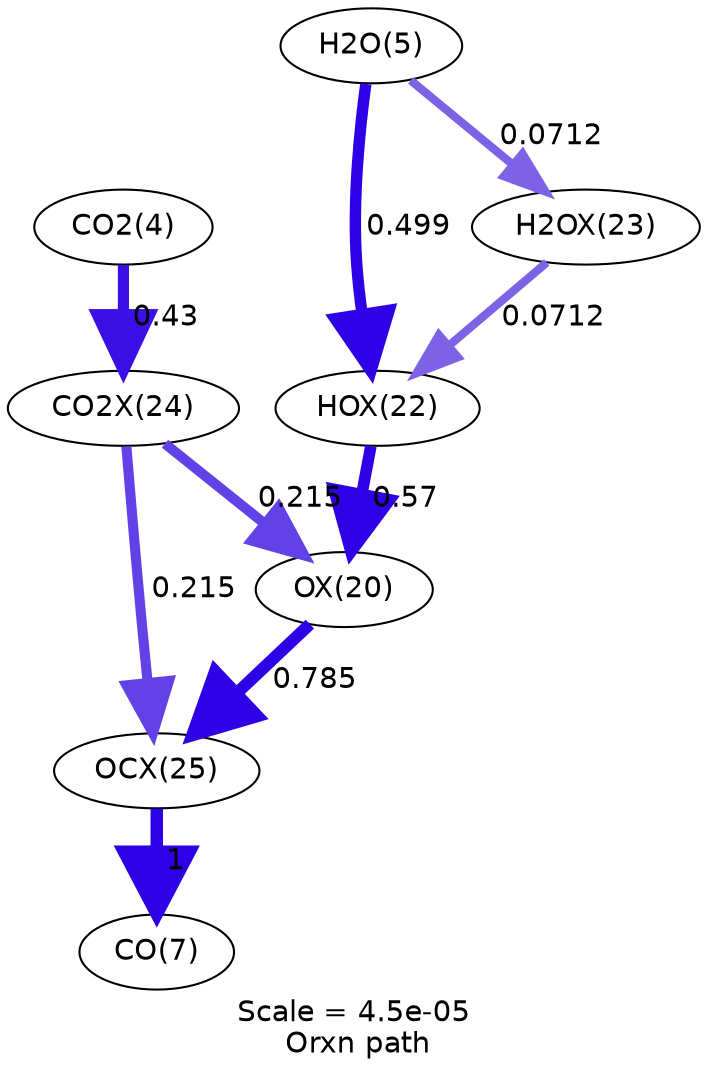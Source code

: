 digraph reaction_paths {
center=1;
s31 -> s29[fontname="Helvetica", penwidth=5.58, arrowsize=2.79, color="0.7, 1.07, 0.9"
, label=" 0.57"];
s29 -> s34[fontname="Helvetica", penwidth=5.82, arrowsize=2.91, color="0.7, 1.28, 0.9"
, label=" 0.785"];
s33 -> s29[fontname="Helvetica", penwidth=4.84, arrowsize=2.42, color="0.7, 0.715, 0.9"
, label=" 0.215"];
s6 -> s31[fontname="Helvetica", penwidth=5.48, arrowsize=2.74, color="0.7, 0.999, 0.9"
, label=" 0.499"];
s32 -> s31[fontname="Helvetica", penwidth=4, arrowsize=2, color="0.7, 0.571, 0.9"
, label=" 0.0712"];
s6 -> s32[fontname="Helvetica", penwidth=4, arrowsize=2, color="0.7, 0.571, 0.9"
, label=" 0.0712"];
s34 -> s8[fontname="Helvetica", penwidth=6, arrowsize=3, color="0.7, 1.5, 0.9"
, label=" 1"];
s33 -> s34[fontname="Helvetica", penwidth=4.84, arrowsize=2.42, color="0.7, 0.715, 0.9"
, label=" 0.215"];
s5 -> s33[fontname="Helvetica", penwidth=5.36, arrowsize=2.68, color="0.7, 0.93, 0.9"
, label=" 0.43"];
s5 [ fontname="Helvetica", label="CO2(4)"];
s6 [ fontname="Helvetica", label="H2O(5)"];
s8 [ fontname="Helvetica", label="CO(7)"];
s29 [ fontname="Helvetica", label="OX(20)"];
s31 [ fontname="Helvetica", label="HOX(22)"];
s32 [ fontname="Helvetica", label="H2OX(23)"];
s33 [ fontname="Helvetica", label="CO2X(24)"];
s34 [ fontname="Helvetica", label="OCX(25)"];
 label = "Scale = 4.5e-05\l Orxn path";
 fontname = "Helvetica";
}
